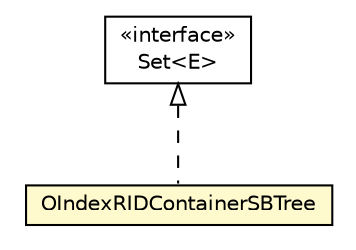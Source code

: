 #!/usr/local/bin/dot
#
# Class diagram 
# Generated by UMLGraph version R5_6-24-gf6e263 (http://www.umlgraph.org/)
#

digraph G {
	edge [fontname="Helvetica",fontsize=10,labelfontname="Helvetica",labelfontsize=10];
	node [fontname="Helvetica",fontsize=10,shape=plaintext];
	nodesep=0.25;
	ranksep=0.5;
	// com.orientechnologies.orient.core.db.record.ridbag.sbtree.OIndexRIDContainerSBTree
	c2105615 [label=<<table title="com.orientechnologies.orient.core.db.record.ridbag.sbtree.OIndexRIDContainerSBTree" border="0" cellborder="1" cellspacing="0" cellpadding="2" port="p" bgcolor="lemonChiffon" href="./OIndexRIDContainerSBTree.html">
		<tr><td><table border="0" cellspacing="0" cellpadding="1">
<tr><td align="center" balign="center"> OIndexRIDContainerSBTree </td></tr>
		</table></td></tr>
		</table>>, URL="./OIndexRIDContainerSBTree.html", fontname="Helvetica", fontcolor="black", fontsize=10.0];
	//com.orientechnologies.orient.core.db.record.ridbag.sbtree.OIndexRIDContainerSBTree implements java.util.Set<E>
	c2107381:p -> c2105615:p [dir=back,arrowtail=empty,style=dashed];
	// java.util.Set<E>
	c2107381 [label=<<table title="java.util.Set" border="0" cellborder="1" cellspacing="0" cellpadding="2" port="p" href="http://java.sun.com/j2se/1.4.2/docs/api/java/util/Set.html">
		<tr><td><table border="0" cellspacing="0" cellpadding="1">
<tr><td align="center" balign="center"> &#171;interface&#187; </td></tr>
<tr><td align="center" balign="center"> Set&lt;E&gt; </td></tr>
		</table></td></tr>
		</table>>, URL="http://java.sun.com/j2se/1.4.2/docs/api/java/util/Set.html", fontname="Helvetica", fontcolor="black", fontsize=10.0];
}

